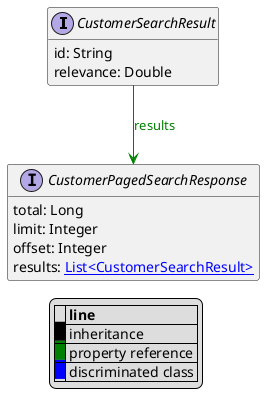 @startuml

hide empty fields
hide empty methods
legend
|= |= line |
|<back:black>   </back>| inheritance |
|<back:green>   </back>| property reference |
|<back:blue>   </back>| discriminated class |
endlegend
interface CustomerSearchResult [[CustomerSearchResult.svg]]  {
    id: String
    relevance: Double
}



interface CustomerPagedSearchResponse [[CustomerPagedSearchResponse.svg]]  {
    total: Long
    limit: Integer
    offset: Integer
    results: [[CustomerSearchResult.svg List<CustomerSearchResult>]]
}

CustomerSearchResult --> CustomerPagedSearchResponse #green;text:green : "results"
@enduml
